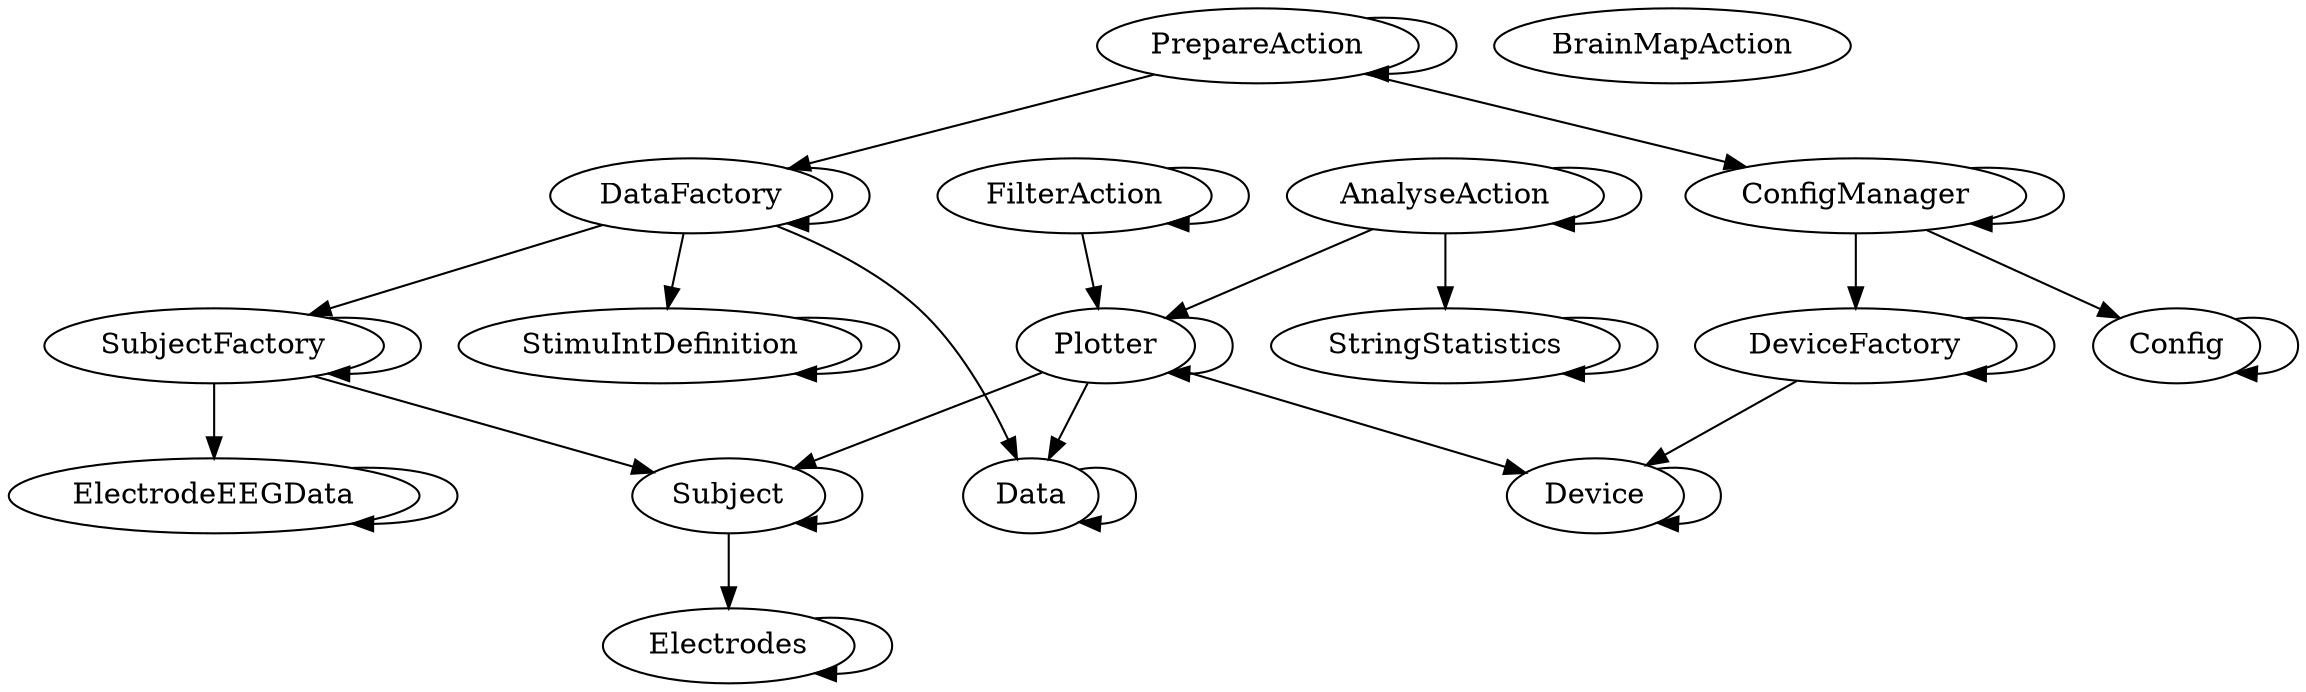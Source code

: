/* Created by mdot for Matlab */
digraph m2html {
  AnalyseAction -> AnalyseAction;
  AnalyseAction -> Plotter;
  AnalyseAction -> StringStatistics;
  Config -> Config;
  ConfigManager -> Config;
  ConfigManager -> ConfigManager;
  ConfigManager -> DeviceFactory;
  Data -> Data;
  DataFactory -> Data;
  DataFactory -> DataFactory;
  DataFactory -> StimuIntDefinition;
  DataFactory -> SubjectFactory;
  Device -> Device;
  DeviceFactory -> Device;
  DeviceFactory -> DeviceFactory;
  ElectrodeEEGData -> ElectrodeEEGData;
  Electrodes -> Electrodes;
  FilterAction -> FilterAction;
  FilterAction -> Plotter;
  Plotter -> Data;
  Plotter -> Device;
  Plotter -> Plotter;
  Plotter -> Subject;
  PrepareAction -> ConfigManager;
  PrepareAction -> DataFactory;
  PrepareAction -> PrepareAction;
  StimuIntDefinition -> StimuIntDefinition;
  StringStatistics -> StringStatistics;
  Subject -> Electrodes;
  Subject -> Subject;
  SubjectFactory -> ElectrodeEEGData;
  SubjectFactory -> Subject;
  SubjectFactory -> SubjectFactory;

  AnalyseAction [URL="AnalyseAction.html"];
  BrainMapAction [URL="BrainMapAction.html"];
  Config [URL="Config.html"];
  ConfigManager [URL="ConfigManager.html"];
  Data [URL="Data.html"];
  DataFactory [URL="DataFactory.html"];
  Device [URL="Device.html"];
  DeviceFactory [URL="DeviceFactory.html"];
  ElectrodeEEGData [URL="ElectrodeEEGData.html"];
  Electrodes [URL="Electrodes.html"];
  FilterAction [URL="FilterAction.html"];
  Plotter [URL="Plotter.html"];
  PrepareAction [URL="PrepareAction.html"];
  StimuIntDefinition [URL="StimuIntDefinition.html"];
  StringStatistics [URL="StringStatistics.html"];
  Subject [URL="Subject.html"];
  SubjectFactory [URL="SubjectFactory.html"];
}